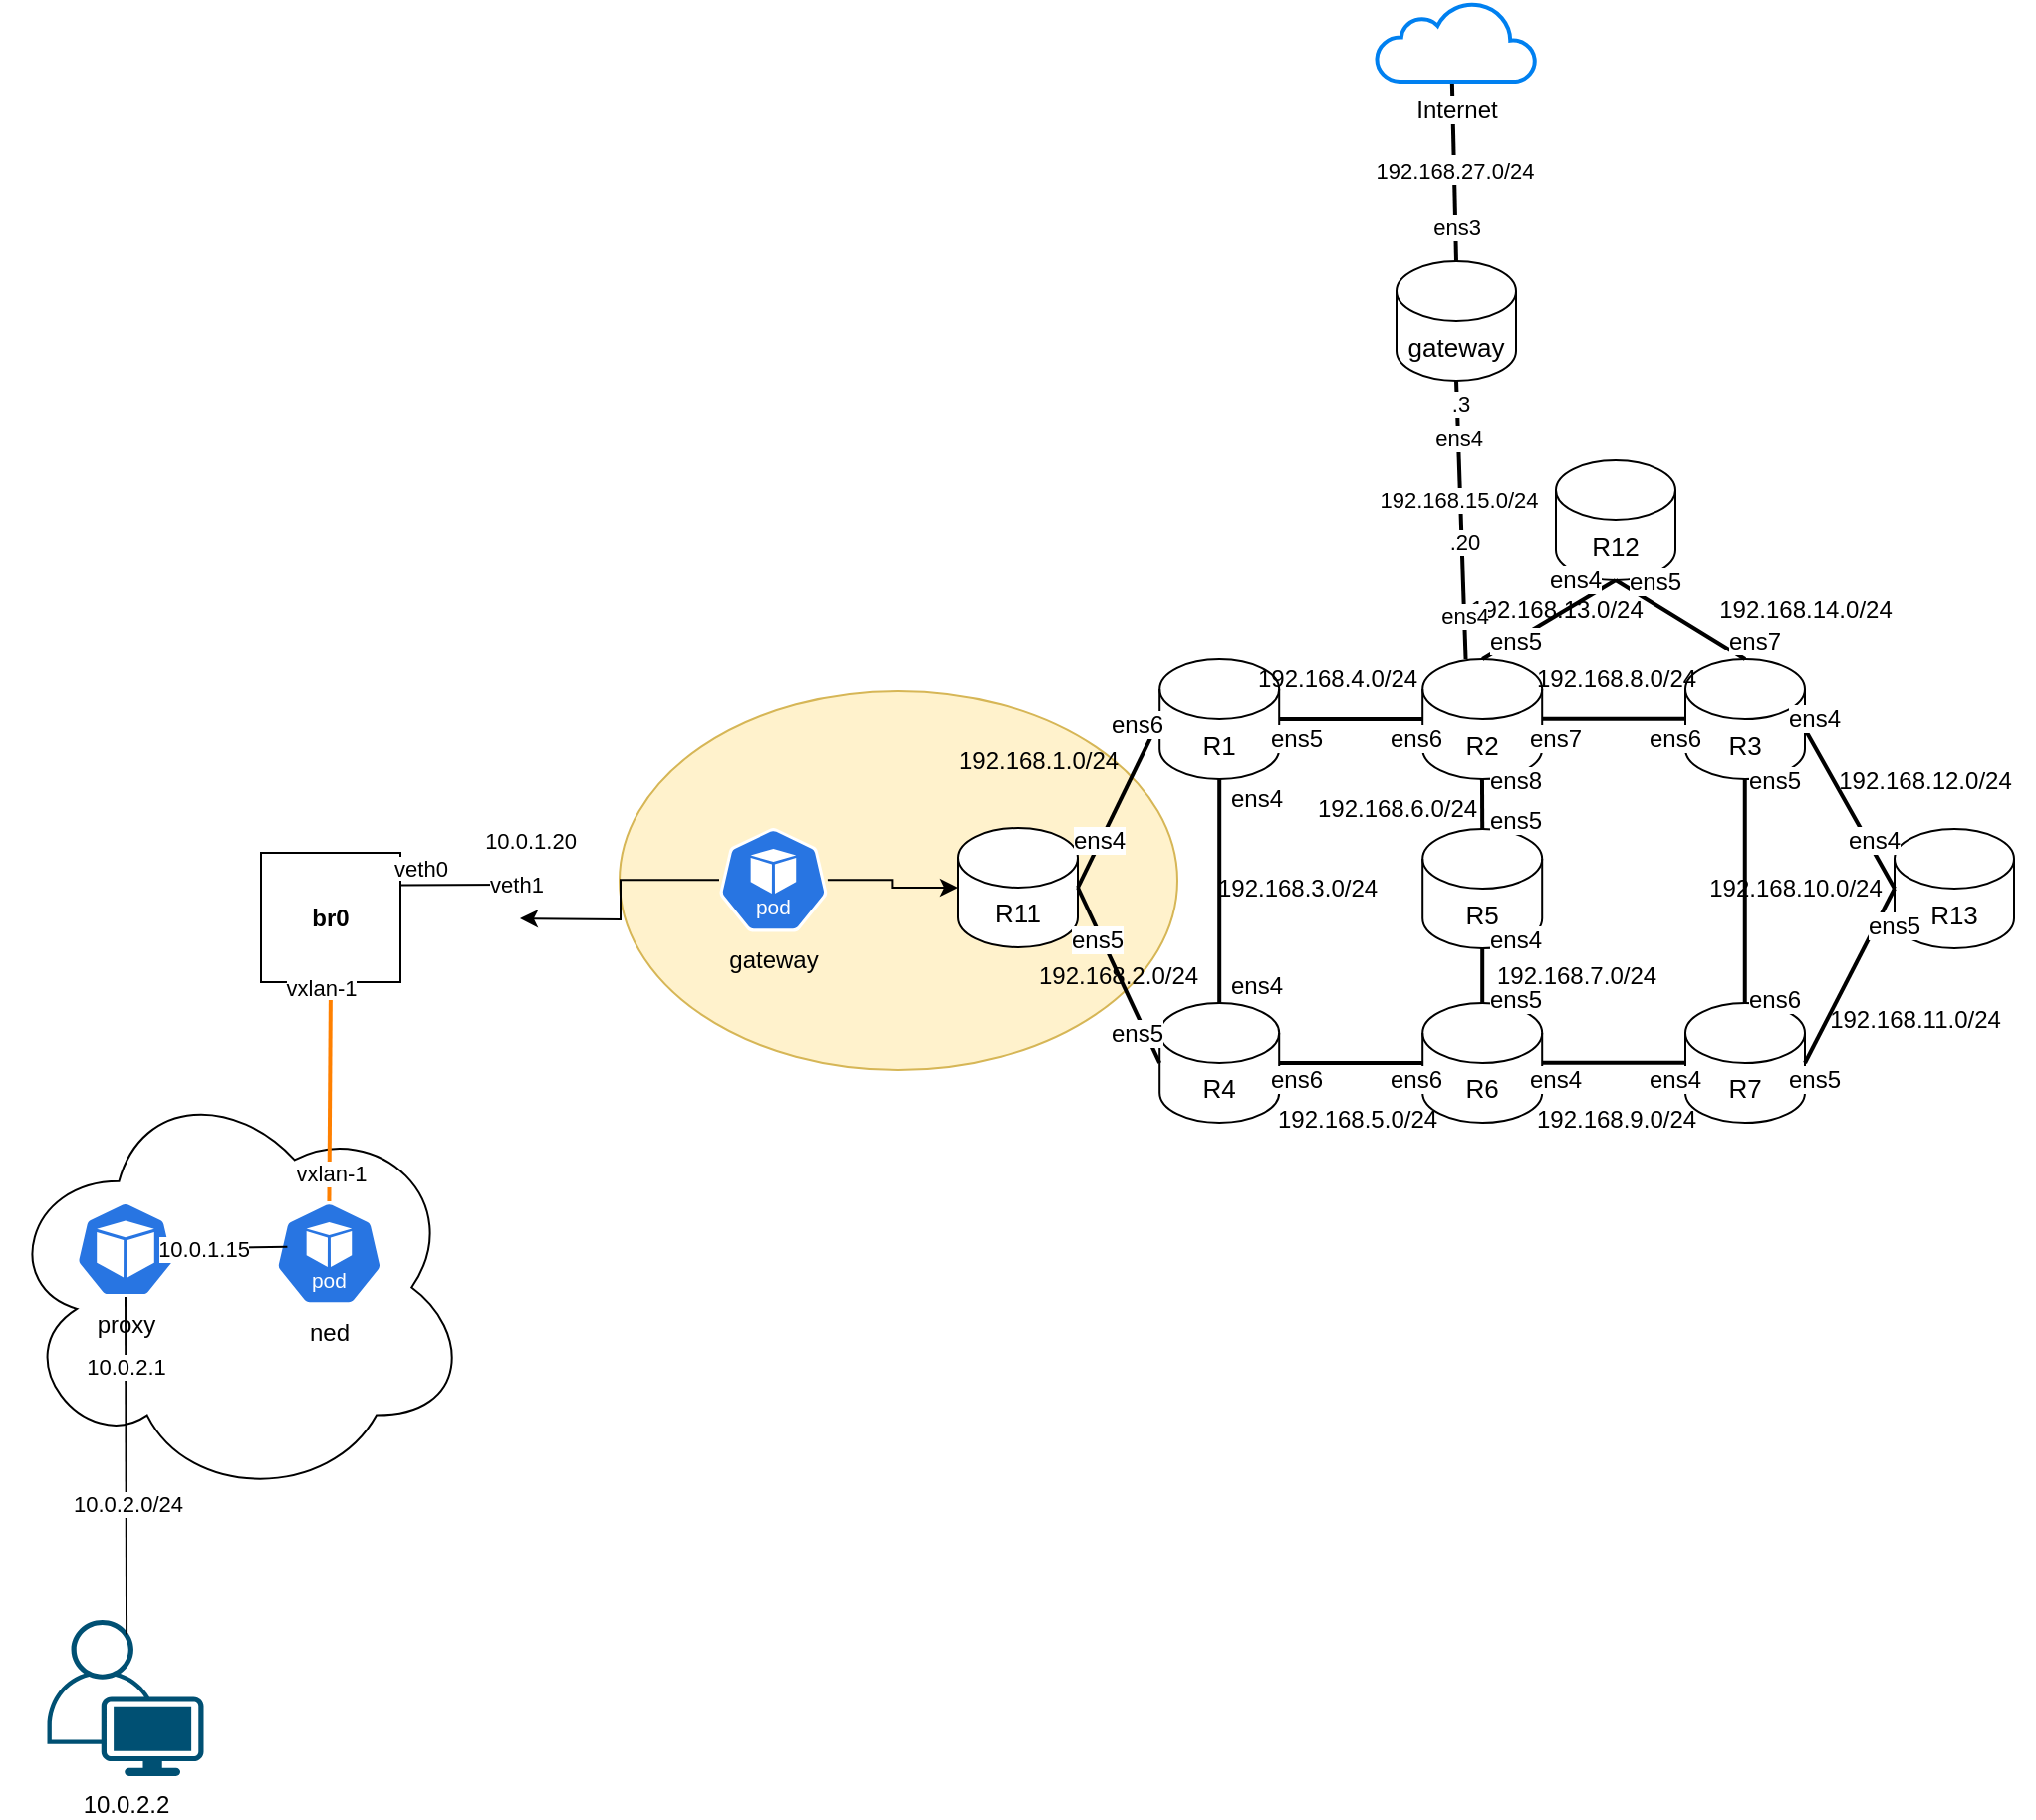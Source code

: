 <mxfile version="27.1.4">
  <diagram name="Página-1" id="AqzY-6GFsEjk-wBMrsei">
    <mxGraphModel dx="71" dy="-193" grid="1" gridSize="10" guides="1" tooltips="1" connect="1" arrows="1" fold="1" page="1" pageScale="1" pageWidth="1169" pageHeight="827" math="0" shadow="0">
      <root>
        <mxCell id="0" />
        <mxCell id="1" parent="0" />
        <mxCell id="caDoN5Qeqeb3D-998J45-99" value="" style="ellipse;whiteSpace=wrap;html=1;fillColor=#fff2cc;strokeColor=#d6b656;" vertex="1" parent="1">
          <mxGeometry x="1620" y="1486" width="280" height="190" as="geometry" />
        </mxCell>
        <mxCell id="caDoN5Qeqeb3D-998J45-100" value="&lt;b&gt;br0&lt;/b&gt;" style="rounded=0;whiteSpace=wrap;html=1;" vertex="1" parent="1">
          <mxGeometry x="1440" y="1567" width="70" height="65" as="geometry" />
        </mxCell>
        <mxCell id="caDoN5Qeqeb3D-998J45-101" value="" style="ellipse;shape=cloud;whiteSpace=wrap;html=1;" vertex="1" parent="1">
          <mxGeometry x="1310" y="1678.5" width="235" height="213.5" as="geometry" />
        </mxCell>
        <mxCell id="caDoN5Qeqeb3D-998J45-102" value="R13" style="shape=cylinder3;whiteSpace=wrap;html=1;boundedLbl=1;backgroundOutline=1;size=15;fontSize=13;fontStyle=0" vertex="1" parent="1">
          <mxGeometry x="2260" y="1555" width="60" height="60" as="geometry" />
        </mxCell>
        <mxCell id="caDoN5Qeqeb3D-998J45-103" value="R3" style="shape=cylinder3;whiteSpace=wrap;html=1;boundedLbl=1;backgroundOutline=1;size=15;fontSize=13;fontStyle=0" vertex="1" parent="1">
          <mxGeometry x="2155" y="1470" width="60" height="60" as="geometry" />
        </mxCell>
        <mxCell id="caDoN5Qeqeb3D-998J45-104" value="R7" style="shape=cylinder3;whiteSpace=wrap;html=1;boundedLbl=1;backgroundOutline=1;size=15;fontSize=13;fontStyle=0" vertex="1" parent="1">
          <mxGeometry x="2155" y="1642.5" width="60" height="60" as="geometry" />
        </mxCell>
        <mxCell id="caDoN5Qeqeb3D-998J45-105" value="R6" style="shape=cylinder3;whiteSpace=wrap;html=1;boundedLbl=1;backgroundOutline=1;size=15;fontSize=13;fontStyle=0" vertex="1" parent="1">
          <mxGeometry x="2023.1" y="1642.5" width="60" height="60" as="geometry" />
        </mxCell>
        <mxCell id="caDoN5Qeqeb3D-998J45-106" value="R5" style="shape=cylinder3;whiteSpace=wrap;html=1;boundedLbl=1;backgroundOutline=1;size=15;fontSize=13;fontStyle=0" vertex="1" parent="1">
          <mxGeometry x="2023.1" y="1555" width="60" height="60" as="geometry" />
        </mxCell>
        <mxCell id="caDoN5Qeqeb3D-998J45-107" value="R4" style="shape=cylinder3;whiteSpace=wrap;html=1;boundedLbl=1;backgroundOutline=1;size=15;fontSize=13;fontStyle=0" vertex="1" parent="1">
          <mxGeometry x="1891.1" y="1642.5" width="60" height="60" as="geometry" />
        </mxCell>
        <mxCell id="caDoN5Qeqeb3D-998J45-108" value="R11" style="shape=cylinder3;whiteSpace=wrap;html=1;boundedLbl=1;backgroundOutline=1;size=15;fontSize=13;fontStyle=0" vertex="1" parent="1">
          <mxGeometry x="1790" y="1554.5" width="60" height="60" as="geometry" />
        </mxCell>
        <mxCell id="caDoN5Qeqeb3D-998J45-109" value="R1" style="shape=cylinder3;whiteSpace=wrap;html=1;boundedLbl=1;backgroundOutline=1;size=15;fontSize=13;fontStyle=0" vertex="1" parent="1">
          <mxGeometry x="1891.1" y="1470" width="60" height="60" as="geometry" />
        </mxCell>
        <mxCell id="caDoN5Qeqeb3D-998J45-110" value="R12" style="shape=cylinder3;whiteSpace=wrap;html=1;boundedLbl=1;backgroundOutline=1;size=15;fontSize=13;fontStyle=0" vertex="1" parent="1">
          <mxGeometry x="2090" y="1370" width="60" height="60" as="geometry" />
        </mxCell>
        <mxCell id="caDoN5Qeqeb3D-998J45-111" value="" style="endArrow=none;html=1;rounded=0;exitX=0.5;exitY=0;exitDx=0;exitDy=0;exitPerimeter=0;strokeColor=default;strokeWidth=2;align=center;verticalAlign=middle;fontFamily=Helvetica;fontSize=13;fontColor=default;labelBackgroundColor=default;endFill=0;fontStyle=0;entryX=0.5;entryY=1;entryDx=0;entryDy=0;entryPerimeter=0;" edge="1" parent="1" source="caDoN5Qeqeb3D-998J45-107" target="caDoN5Qeqeb3D-998J45-109">
          <mxGeometry width="50" height="50" relative="1" as="geometry">
            <mxPoint x="1935" y="1554.5" as="sourcePoint" />
            <mxPoint x="1935" y="1489.5" as="targetPoint" />
          </mxGeometry>
        </mxCell>
        <mxCell id="caDoN5Qeqeb3D-998J45-112" value="" style="endArrow=none;html=1;rounded=0;exitX=1;exitY=0.5;exitDx=0;exitDy=0;exitPerimeter=0;strokeColor=default;strokeWidth=2;align=center;verticalAlign=middle;fontFamily=Helvetica;fontSize=13;fontColor=default;labelBackgroundColor=default;endFill=0;fontStyle=0;entryX=0;entryY=0.5;entryDx=0;entryDy=0;entryPerimeter=0;" edge="1" parent="1" source="caDoN5Qeqeb3D-998J45-108" target="caDoN5Qeqeb3D-998J45-109">
          <mxGeometry width="50" height="50" relative="1" as="geometry">
            <mxPoint x="1890.97" y="1582.5" as="sourcePoint" />
            <mxPoint x="1890.97" y="1522.5" as="targetPoint" />
          </mxGeometry>
        </mxCell>
        <mxCell id="caDoN5Qeqeb3D-998J45-113" value="" style="endArrow=none;html=1;rounded=0;exitX=1;exitY=0.5;exitDx=0;exitDy=0;exitPerimeter=0;strokeColor=default;strokeWidth=2;align=center;verticalAlign=middle;fontFamily=Helvetica;fontSize=13;fontColor=default;labelBackgroundColor=default;endFill=0;fontStyle=0;entryX=0;entryY=0.5;entryDx=0;entryDy=0;entryPerimeter=0;" edge="1" parent="1" source="caDoN5Qeqeb3D-998J45-108" target="caDoN5Qeqeb3D-998J45-107">
          <mxGeometry width="50" height="50" relative="1" as="geometry">
            <mxPoint x="1858.8" y="1598.5" as="sourcePoint" />
            <mxPoint x="1899.8" y="1538.5" as="targetPoint" />
          </mxGeometry>
        </mxCell>
        <mxCell id="caDoN5Qeqeb3D-998J45-114" value="R2" style="shape=cylinder3;whiteSpace=wrap;html=1;boundedLbl=1;backgroundOutline=1;size=15;fontSize=13;fontStyle=0" vertex="1" parent="1">
          <mxGeometry x="2023.1" y="1470" width="60" height="60" as="geometry" />
        </mxCell>
        <mxCell id="caDoN5Qeqeb3D-998J45-115" value="" style="endArrow=none;html=1;rounded=0;exitX=0.5;exitY=0;exitDx=0;exitDy=0;exitPerimeter=0;strokeColor=default;strokeWidth=2;align=center;verticalAlign=middle;fontFamily=Helvetica;fontSize=13;fontColor=default;labelBackgroundColor=default;endFill=0;fontStyle=0;entryX=0.5;entryY=1;entryDx=0;entryDy=0;entryPerimeter=0;" edge="1" parent="1" source="caDoN5Qeqeb3D-998J45-105" target="caDoN5Qeqeb3D-998J45-106">
          <mxGeometry width="50" height="50" relative="1" as="geometry">
            <mxPoint x="2052.9" y="1642.5" as="sourcePoint" />
            <mxPoint x="2053.29" y="1615.0" as="targetPoint" />
          </mxGeometry>
        </mxCell>
        <mxCell id="caDoN5Qeqeb3D-998J45-116" value="" style="endArrow=none;html=1;rounded=0;exitX=0.5;exitY=0;exitDx=0;exitDy=0;exitPerimeter=0;strokeColor=default;strokeWidth=2;align=center;verticalAlign=middle;fontFamily=Helvetica;fontSize=13;fontColor=default;labelBackgroundColor=default;endFill=0;fontStyle=0;entryX=0.5;entryY=1;entryDx=0;entryDy=0;entryPerimeter=0;" edge="1" parent="1" source="caDoN5Qeqeb3D-998J45-106">
          <mxGeometry width="50" height="50" relative="1" as="geometry">
            <mxPoint x="2052.98" y="1558" as="sourcePoint" />
            <mxPoint x="2052.98" y="1530" as="targetPoint" />
          </mxGeometry>
        </mxCell>
        <mxCell id="caDoN5Qeqeb3D-998J45-117" value="" style="endArrow=none;html=1;rounded=0;exitX=1;exitY=0.5;exitDx=0;exitDy=0;exitPerimeter=0;strokeColor=default;strokeWidth=2;align=center;verticalAlign=middle;fontFamily=Helvetica;fontSize=13;fontColor=default;labelBackgroundColor=default;endFill=0;fontStyle=0;entryX=0;entryY=0.5;entryDx=0;entryDy=0;entryPerimeter=0;" edge="1" parent="1" source="caDoN5Qeqeb3D-998J45-107" target="caDoN5Qeqeb3D-998J45-105">
          <mxGeometry width="50" height="50" relative="1" as="geometry">
            <mxPoint x="1951.1" y="1679" as="sourcePoint" />
            <mxPoint x="1951.1" y="1566" as="targetPoint" />
          </mxGeometry>
        </mxCell>
        <mxCell id="caDoN5Qeqeb3D-998J45-118" value="" style="endArrow=none;html=1;rounded=0;exitX=1;exitY=0.5;exitDx=0;exitDy=0;exitPerimeter=0;strokeColor=default;strokeWidth=2;align=center;verticalAlign=middle;fontFamily=Helvetica;fontSize=13;fontColor=default;labelBackgroundColor=default;endFill=0;fontStyle=0;entryX=0;entryY=0.5;entryDx=0;entryDy=0;entryPerimeter=0;" edge="1" parent="1">
          <mxGeometry width="50" height="50" relative="1" as="geometry">
            <mxPoint x="1951.1" y="1500" as="sourcePoint" />
            <mxPoint x="2023.1" y="1500" as="targetPoint" />
          </mxGeometry>
        </mxCell>
        <mxCell id="caDoN5Qeqeb3D-998J45-119" value="" style="endArrow=none;html=1;rounded=0;exitX=1;exitY=0.5;exitDx=0;exitDy=0;exitPerimeter=0;strokeColor=default;strokeWidth=2;align=center;verticalAlign=middle;fontFamily=Helvetica;fontSize=13;fontColor=default;labelBackgroundColor=default;endFill=0;fontStyle=0;entryX=0;entryY=0.5;entryDx=0;entryDy=0;entryPerimeter=0;" edge="1" parent="1">
          <mxGeometry width="50" height="50" relative="1" as="geometry">
            <mxPoint x="2083.1" y="1499.88" as="sourcePoint" />
            <mxPoint x="2155.1" y="1499.88" as="targetPoint" />
          </mxGeometry>
        </mxCell>
        <mxCell id="caDoN5Qeqeb3D-998J45-120" value="" style="endArrow=none;html=1;rounded=0;exitX=1;exitY=0.5;exitDx=0;exitDy=0;exitPerimeter=0;strokeColor=default;strokeWidth=2;align=center;verticalAlign=middle;fontFamily=Helvetica;fontSize=13;fontColor=default;labelBackgroundColor=default;endFill=0;fontStyle=0;entryX=0;entryY=0.5;entryDx=0;entryDy=0;entryPerimeter=0;" edge="1" parent="1">
          <mxGeometry width="50" height="50" relative="1" as="geometry">
            <mxPoint x="2083.1" y="1672.38" as="sourcePoint" />
            <mxPoint x="2155.1" y="1672.38" as="targetPoint" />
          </mxGeometry>
        </mxCell>
        <mxCell id="caDoN5Qeqeb3D-998J45-121" value="" style="endArrow=none;html=1;rounded=0;exitX=1;exitY=0.5;exitDx=0;exitDy=0;exitPerimeter=0;strokeColor=default;strokeWidth=2;align=center;verticalAlign=middle;fontFamily=Helvetica;fontSize=13;fontColor=default;labelBackgroundColor=default;endFill=0;fontStyle=0;entryX=0;entryY=0.5;entryDx=0;entryDy=0;entryPerimeter=0;" edge="1" parent="1" target="caDoN5Qeqeb3D-998J45-102">
          <mxGeometry width="50" height="50" relative="1" as="geometry">
            <mxPoint x="2215" y="1505" as="sourcePoint" />
            <mxPoint x="2256" y="1420" as="targetPoint" />
          </mxGeometry>
        </mxCell>
        <mxCell id="caDoN5Qeqeb3D-998J45-122" value="" style="endArrow=none;html=1;rounded=0;exitX=0.5;exitY=0;exitDx=0;exitDy=0;exitPerimeter=0;strokeColor=default;strokeWidth=2;align=center;verticalAlign=middle;fontFamily=Helvetica;fontSize=13;fontColor=default;labelBackgroundColor=default;endFill=0;fontStyle=0;entryX=0.5;entryY=1;entryDx=0;entryDy=0;entryPerimeter=0;" edge="1" parent="1">
          <mxGeometry width="50" height="50" relative="1" as="geometry">
            <mxPoint x="2184.88" y="1643" as="sourcePoint" />
            <mxPoint x="2184.88" y="1530" as="targetPoint" />
          </mxGeometry>
        </mxCell>
        <mxCell id="caDoN5Qeqeb3D-998J45-123" value="" style="endArrow=none;html=1;rounded=0;exitX=1;exitY=0.5;exitDx=0;exitDy=0;exitPerimeter=0;strokeColor=default;strokeWidth=2;align=center;verticalAlign=middle;fontFamily=Helvetica;fontSize=13;fontColor=default;labelBackgroundColor=default;endFill=0;fontStyle=0;entryX=0;entryY=0.5;entryDx=0;entryDy=0;entryPerimeter=0;" edge="1" parent="1" source="caDoN5Qeqeb3D-998J45-104" target="caDoN5Qeqeb3D-998J45-102">
          <mxGeometry width="50" height="50" relative="1" as="geometry">
            <mxPoint x="2215" y="1668.5" as="sourcePoint" />
            <mxPoint x="2260" y="1748.5" as="targetPoint" />
          </mxGeometry>
        </mxCell>
        <mxCell id="caDoN5Qeqeb3D-998J45-124" value="" style="endArrow=none;html=1;rounded=0;exitX=0.5;exitY=0;exitDx=0;exitDy=0;exitPerimeter=0;strokeColor=default;strokeWidth=2;align=center;verticalAlign=middle;fontFamily=Helvetica;fontSize=13;fontColor=default;labelBackgroundColor=default;endFill=0;fontStyle=0;entryX=0.5;entryY=1;entryDx=0;entryDy=0;entryPerimeter=0;" edge="1" parent="1" source="caDoN5Qeqeb3D-998J45-114" target="caDoN5Qeqeb3D-998J45-110">
          <mxGeometry width="50" height="50" relative="1" as="geometry">
            <mxPoint x="2093.1" y="1509.88" as="sourcePoint" />
            <mxPoint x="2165.1" y="1509.88" as="targetPoint" />
          </mxGeometry>
        </mxCell>
        <mxCell id="caDoN5Qeqeb3D-998J45-125" value="" style="endArrow=none;html=1;rounded=0;exitX=0.5;exitY=0;exitDx=0;exitDy=0;exitPerimeter=0;strokeColor=default;strokeWidth=2;align=center;verticalAlign=middle;fontFamily=Helvetica;fontSize=13;fontColor=default;labelBackgroundColor=default;endFill=0;fontStyle=0;" edge="1" parent="1" source="caDoN5Qeqeb3D-998J45-103">
          <mxGeometry width="50" height="50" relative="1" as="geometry">
            <mxPoint x="2063" y="1480" as="sourcePoint" />
            <mxPoint x="2120" y="1430" as="targetPoint" />
          </mxGeometry>
        </mxCell>
        <mxCell id="caDoN5Qeqeb3D-998J45-126" value="&lt;span style=&quot;background-color: rgb(255, 255, 255);&quot;&gt;ens4&lt;/span&gt;" style="text;html=1;align=center;verticalAlign=middle;whiteSpace=wrap;rounded=0;" vertex="1" parent="1">
          <mxGeometry x="1831.1" y="1546" width="60" height="30" as="geometry" />
        </mxCell>
        <mxCell id="caDoN5Qeqeb3D-998J45-127" value="&lt;span style=&quot;background-color: rgb(255, 255, 255);&quot;&gt;ens5&lt;/span&gt;" style="text;html=1;align=center;verticalAlign=middle;whiteSpace=wrap;rounded=0;" vertex="1" parent="1">
          <mxGeometry x="1830" y="1596" width="60" height="30" as="geometry" />
        </mxCell>
        <mxCell id="caDoN5Qeqeb3D-998J45-128" value="&lt;span style=&quot;background-color: rgb(255, 255, 255);&quot;&gt;ens5&lt;/span&gt;" style="text;html=1;align=center;verticalAlign=middle;whiteSpace=wrap;rounded=0;" vertex="1" parent="1">
          <mxGeometry x="1850" y="1642.5" width="60" height="30" as="geometry" />
        </mxCell>
        <mxCell id="caDoN5Qeqeb3D-998J45-129" value="&lt;span style=&quot;background-color: rgb(255, 255, 255);&quot;&gt;ens6&lt;/span&gt;" style="text;html=1;align=center;verticalAlign=middle;whiteSpace=wrap;rounded=0;" vertex="1" parent="1">
          <mxGeometry x="1850" y="1490" width="60" height="26" as="geometry" />
        </mxCell>
        <mxCell id="caDoN5Qeqeb3D-998J45-130" value="&lt;span style=&quot;background-color: rgb(255, 255, 255);&quot;&gt;ens4&lt;/span&gt;" style="text;html=1;align=center;verticalAlign=middle;whiteSpace=wrap;rounded=0;" vertex="1" parent="1">
          <mxGeometry x="1910" y="1524.5" width="60" height="30" as="geometry" />
        </mxCell>
        <mxCell id="caDoN5Qeqeb3D-998J45-131" value="&lt;span style=&quot;background-color: rgb(255, 255, 255);&quot;&gt;ens4&lt;/span&gt;" style="text;html=1;align=center;verticalAlign=middle;whiteSpace=wrap;rounded=0;" vertex="1" parent="1">
          <mxGeometry x="1910" y="1619" width="60" height="30" as="geometry" />
        </mxCell>
        <mxCell id="caDoN5Qeqeb3D-998J45-132" value="&lt;span style=&quot;background-color: rgb(255, 255, 255);&quot;&gt;ens6&lt;/span&gt;" style="text;html=1;align=center;verticalAlign=middle;whiteSpace=wrap;rounded=0;" vertex="1" parent="1">
          <mxGeometry x="1930" y="1666" width="60" height="30" as="geometry" />
        </mxCell>
        <mxCell id="caDoN5Qeqeb3D-998J45-133" value="&lt;span style=&quot;background-color: rgb(255, 255, 255);&quot;&gt;ens6&lt;/span&gt;" style="text;html=1;align=center;verticalAlign=middle;whiteSpace=wrap;rounded=0;" vertex="1" parent="1">
          <mxGeometry x="1990" y="1666" width="60" height="30" as="geometry" />
        </mxCell>
        <mxCell id="caDoN5Qeqeb3D-998J45-134" value="&lt;span style=&quot;background-color: light-dark(#ffffff, var(--ge-dark-color, #121212));&quot;&gt;ens4&lt;/span&gt;" style="text;html=1;align=center;verticalAlign=middle;whiteSpace=wrap;rounded=0;" vertex="1" parent="1">
          <mxGeometry x="2060" y="1666" width="60" height="30" as="geometry" />
        </mxCell>
        <mxCell id="caDoN5Qeqeb3D-998J45-135" value="&lt;span style=&quot;background-color: light-dark(#ffffff, var(--ge-dark-color, #121212));&quot;&gt;ens4&lt;/span&gt;" style="text;html=1;align=center;verticalAlign=middle;whiteSpace=wrap;rounded=0;" vertex="1" parent="1">
          <mxGeometry x="2120" y="1666" width="60" height="30" as="geometry" />
        </mxCell>
        <mxCell id="caDoN5Qeqeb3D-998J45-136" value="&lt;span style=&quot;background-color: light-dark(#ffffff, var(--ge-dark-color, #121212));&quot;&gt;ens5&lt;/span&gt;" style="text;html=1;align=center;verticalAlign=middle;whiteSpace=wrap;rounded=0;" vertex="1" parent="1">
          <mxGeometry x="2040" y="1626" width="60" height="30" as="geometry" />
        </mxCell>
        <mxCell id="caDoN5Qeqeb3D-998J45-137" value="&lt;span style=&quot;background-color: rgb(255, 255, 255);&quot;&gt;ens5&lt;/span&gt;" style="text;html=1;align=center;verticalAlign=middle;whiteSpace=wrap;rounded=0;" vertex="1" parent="1">
          <mxGeometry x="2040" y="1536" width="60" height="30" as="geometry" />
        </mxCell>
        <mxCell id="caDoN5Qeqeb3D-998J45-138" value="&lt;span style=&quot;background-color: rgb(255, 255, 255);&quot;&gt;ens4&lt;/span&gt;" style="text;html=1;align=center;verticalAlign=middle;whiteSpace=wrap;rounded=0;" vertex="1" parent="1">
          <mxGeometry x="2040" y="1596" width="60" height="30" as="geometry" />
        </mxCell>
        <mxCell id="caDoN5Qeqeb3D-998J45-139" value="&lt;span style=&quot;background-color: rgb(255, 255, 255);&quot;&gt;ens8&lt;/span&gt;" style="text;html=1;align=center;verticalAlign=middle;whiteSpace=wrap;rounded=0;" vertex="1" parent="1">
          <mxGeometry x="2040" y="1516" width="60" height="30" as="geometry" />
        </mxCell>
        <mxCell id="caDoN5Qeqeb3D-998J45-140" value="&lt;span style=&quot;background-color: light-dark(#ffffff, var(--ge-dark-color, #121212));&quot;&gt;ens6&lt;/span&gt;" style="text;html=1;align=center;verticalAlign=middle;whiteSpace=wrap;rounded=0;" vertex="1" parent="1">
          <mxGeometry x="1990" y="1494.5" width="60" height="30" as="geometry" />
        </mxCell>
        <mxCell id="caDoN5Qeqeb3D-998J45-141" value="&lt;span style=&quot;background-color: rgb(255, 255, 255);&quot;&gt;ens5&lt;/span&gt;" style="text;html=1;align=center;verticalAlign=middle;whiteSpace=wrap;rounded=0;" vertex="1" parent="1">
          <mxGeometry x="1930" y="1496" width="60" height="28.5" as="geometry" />
        </mxCell>
        <mxCell id="caDoN5Qeqeb3D-998J45-142" value="&lt;span style=&quot;background-color: rgb(255, 255, 255);&quot;&gt;ens7&lt;/span&gt;" style="text;html=1;align=center;verticalAlign=middle;whiteSpace=wrap;rounded=0;" vertex="1" parent="1">
          <mxGeometry x="2060" y="1494.5" width="60" height="30" as="geometry" />
        </mxCell>
        <mxCell id="caDoN5Qeqeb3D-998J45-143" value="&lt;span style=&quot;background-color: rgb(255, 255, 255);&quot;&gt;ens6&lt;/span&gt;" style="text;html=1;align=center;verticalAlign=middle;whiteSpace=wrap;rounded=0;" vertex="1" parent="1">
          <mxGeometry x="2120" y="1494.5" width="60" height="30" as="geometry" />
        </mxCell>
        <mxCell id="caDoN5Qeqeb3D-998J45-144" value="&lt;span style=&quot;background-color: rgb(255, 255, 255);&quot;&gt;ens6&lt;/span&gt;" style="text;html=1;align=center;verticalAlign=middle;whiteSpace=wrap;rounded=0;" vertex="1" parent="1">
          <mxGeometry x="2170" y="1626" width="60" height="30" as="geometry" />
        </mxCell>
        <mxCell id="caDoN5Qeqeb3D-998J45-145" value="&lt;span style=&quot;background-color: light-dark(#ffffff, var(--ge-dark-color, #121212));&quot;&gt;ens5&lt;/span&gt;" style="text;html=1;align=center;verticalAlign=middle;whiteSpace=wrap;rounded=0;" vertex="1" parent="1">
          <mxGeometry x="2170" y="1516" width="60" height="30" as="geometry" />
        </mxCell>
        <mxCell id="caDoN5Qeqeb3D-998J45-146" value="&lt;span style=&quot;background-color: rgb(255, 255, 255);&quot;&gt;ens5&lt;/span&gt;" style="text;html=1;align=center;verticalAlign=middle;whiteSpace=wrap;rounded=0;" vertex="1" parent="1">
          <mxGeometry x="2190" y="1666" width="60" height="30" as="geometry" />
        </mxCell>
        <mxCell id="caDoN5Qeqeb3D-998J45-147" value="&lt;span style=&quot;background-color: rgb(255, 255, 255);&quot;&gt;ens5&lt;/span&gt;" style="text;html=1;align=center;verticalAlign=middle;whiteSpace=wrap;rounded=0;" vertex="1" parent="1">
          <mxGeometry x="2230" y="1589" width="60" height="30" as="geometry" />
        </mxCell>
        <mxCell id="caDoN5Qeqeb3D-998J45-148" value="&lt;span style=&quot;background-color: rgb(255, 255, 255);&quot;&gt;ens4&lt;/span&gt;" style="text;html=1;align=center;verticalAlign=middle;whiteSpace=wrap;rounded=0;" vertex="1" parent="1">
          <mxGeometry x="2220" y="1546" width="60" height="30" as="geometry" />
        </mxCell>
        <mxCell id="caDoN5Qeqeb3D-998J45-149" value="&lt;span style=&quot;background-color: rgb(255, 255, 255);&quot;&gt;ens4&lt;/span&gt;" style="text;html=1;align=center;verticalAlign=middle;whiteSpace=wrap;rounded=0;" vertex="1" parent="1">
          <mxGeometry x="2190" y="1485" width="60" height="30" as="geometry" />
        </mxCell>
        <mxCell id="caDoN5Qeqeb3D-998J45-150" value="&lt;span style=&quot;background-color: rgb(255, 255, 255);&quot;&gt;ens7&lt;/span&gt;" style="text;html=1;align=center;verticalAlign=middle;whiteSpace=wrap;rounded=0;" vertex="1" parent="1">
          <mxGeometry x="2160" y="1446" width="60" height="30" as="geometry" />
        </mxCell>
        <mxCell id="caDoN5Qeqeb3D-998J45-151" value="&lt;span style=&quot;background-color: rgb(255, 255, 255);&quot;&gt;ens5&lt;/span&gt;" style="text;html=1;align=center;verticalAlign=middle;whiteSpace=wrap;rounded=0;" vertex="1" parent="1">
          <mxGeometry x="2040" y="1446" width="60" height="30" as="geometry" />
        </mxCell>
        <mxCell id="caDoN5Qeqeb3D-998J45-152" value="&lt;span style=&quot;background-color: rgb(255, 255, 255);&quot;&gt;ens4&lt;/span&gt;" style="text;html=1;align=center;verticalAlign=middle;whiteSpace=wrap;rounded=0;" vertex="1" parent="1">
          <mxGeometry x="2070" y="1415" width="60" height="30" as="geometry" />
        </mxCell>
        <mxCell id="caDoN5Qeqeb3D-998J45-153" value="&lt;span style=&quot;background-color: rgb(255, 255, 255);&quot;&gt;ens5&lt;/span&gt;" style="text;html=1;align=center;verticalAlign=middle;whiteSpace=wrap;rounded=0;" vertex="1" parent="1">
          <mxGeometry x="2110" y="1416" width="60" height="30" as="geometry" />
        </mxCell>
        <mxCell id="caDoN5Qeqeb3D-998J45-154" value="192.168.1.0/24" style="text;html=1;align=center;verticalAlign=middle;resizable=0;points=[];autosize=1;strokeColor=none;fillColor=none;" vertex="1" parent="1">
          <mxGeometry x="1780" y="1506" width="100" height="30" as="geometry" />
        </mxCell>
        <mxCell id="caDoN5Qeqeb3D-998J45-155" value="192.168.2.0/24" style="text;html=1;align=center;verticalAlign=middle;resizable=0;points=[];autosize=1;strokeColor=none;fillColor=none;" vertex="1" parent="1">
          <mxGeometry x="1820" y="1614" width="100" height="30" as="geometry" />
        </mxCell>
        <mxCell id="caDoN5Qeqeb3D-998J45-156" value="192.168.5.0/24" style="text;html=1;align=center;verticalAlign=middle;resizable=0;points=[];autosize=1;strokeColor=none;fillColor=none;" vertex="1" parent="1">
          <mxGeometry x="1940" y="1686" width="100" height="30" as="geometry" />
        </mxCell>
        <mxCell id="caDoN5Qeqeb3D-998J45-157" value="192.168.3.0/24" style="text;html=1;align=center;verticalAlign=middle;resizable=0;points=[];autosize=1;strokeColor=none;fillColor=none;" vertex="1" parent="1">
          <mxGeometry x="1909.5" y="1570" width="100" height="30" as="geometry" />
        </mxCell>
        <mxCell id="caDoN5Qeqeb3D-998J45-158" value="192.168.4.0/24" style="text;html=1;align=center;verticalAlign=middle;resizable=0;points=[];autosize=1;strokeColor=none;fillColor=none;" vertex="1" parent="1">
          <mxGeometry x="1930" y="1464.5" width="100" height="30" as="geometry" />
        </mxCell>
        <mxCell id="caDoN5Qeqeb3D-998J45-159" value="192.168.8.0/24" style="text;html=1;align=center;verticalAlign=middle;resizable=0;points=[];autosize=1;strokeColor=none;fillColor=none;" vertex="1" parent="1">
          <mxGeometry x="2070" y="1464.5" width="100" height="30" as="geometry" />
        </mxCell>
        <mxCell id="caDoN5Qeqeb3D-998J45-160" value="192.168.6.0/24" style="text;html=1;align=center;verticalAlign=middle;resizable=0;points=[];autosize=1;strokeColor=none;fillColor=none;" vertex="1" parent="1">
          <mxGeometry x="1960" y="1530" width="100" height="30" as="geometry" />
        </mxCell>
        <mxCell id="caDoN5Qeqeb3D-998J45-161" value="192.168.7.0/24" style="text;html=1;align=center;verticalAlign=middle;resizable=0;points=[];autosize=1;strokeColor=none;fillColor=none;" vertex="1" parent="1">
          <mxGeometry x="2050" y="1614" width="100" height="30" as="geometry" />
        </mxCell>
        <mxCell id="caDoN5Qeqeb3D-998J45-162" value="192.168.9.0/24" style="text;html=1;align=center;verticalAlign=middle;resizable=0;points=[];autosize=1;strokeColor=none;fillColor=none;" vertex="1" parent="1">
          <mxGeometry x="2070" y="1686" width="100" height="30" as="geometry" />
        </mxCell>
        <mxCell id="caDoN5Qeqeb3D-998J45-163" value="192.168.10.0/24" style="text;html=1;align=center;verticalAlign=middle;resizable=0;points=[];autosize=1;strokeColor=none;fillColor=none;" vertex="1" parent="1">
          <mxGeometry x="2155" y="1570" width="110" height="30" as="geometry" />
        </mxCell>
        <mxCell id="caDoN5Qeqeb3D-998J45-164" value="192.168.11.0/24" style="text;html=1;align=center;verticalAlign=middle;resizable=0;points=[];autosize=1;strokeColor=none;fillColor=none;" vertex="1" parent="1">
          <mxGeometry x="2215" y="1636" width="110" height="30" as="geometry" />
        </mxCell>
        <mxCell id="caDoN5Qeqeb3D-998J45-165" value="192.168.12.0/24" style="text;html=1;align=center;verticalAlign=middle;resizable=0;points=[];autosize=1;strokeColor=none;fillColor=none;" vertex="1" parent="1">
          <mxGeometry x="2220" y="1516" width="110" height="30" as="geometry" />
        </mxCell>
        <mxCell id="caDoN5Qeqeb3D-998J45-166" value="192.168.14.0/24" style="text;html=1;align=center;verticalAlign=middle;resizable=0;points=[];autosize=1;strokeColor=none;fillColor=none;" vertex="1" parent="1">
          <mxGeometry x="2160" y="1430" width="110" height="30" as="geometry" />
        </mxCell>
        <mxCell id="caDoN5Qeqeb3D-998J45-167" value="192.168.13.0/24" style="text;html=1;align=center;verticalAlign=middle;resizable=0;points=[];autosize=1;strokeColor=none;fillColor=none;" vertex="1" parent="1">
          <mxGeometry x="2035" y="1430" width="110" height="30" as="geometry" />
        </mxCell>
        <mxCell id="caDoN5Qeqeb3D-998J45-168" value="ned" style="aspect=fixed;sketch=0;html=1;dashed=0;whitespace=wrap;verticalLabelPosition=bottom;verticalAlign=top;fillColor=#2875E2;strokeColor=#ffffff;points=[[0.005,0.63,0],[0.1,0.2,0],[0.9,0.2,0],[0.5,0,0],[0.995,0.63,0],[0.72,0.99,0],[0.5,1,0],[0.28,0.99,0]];shape=mxgraph.kubernetes.icon2;kubernetesLabel=1;prIcon=pod" vertex="1" parent="1">
          <mxGeometry x="1447" y="1742" width="54.44" height="52.25" as="geometry" />
        </mxCell>
        <mxCell id="caDoN5Qeqeb3D-998J45-169" value="proxy" style="aspect=fixed;sketch=0;html=1;dashed=0;whitespace=wrap;verticalLabelPosition=bottom;verticalAlign=top;fillColor=#2875E2;strokeColor=#ffffff;points=[[0.005,0.63,0],[0.1,0.2,0],[0.9,0.2,0],[0.5,0,0],[0.995,0.63,0],[0.72,0.99,0],[0.5,1,0],[0.28,0.99,0]];shape=mxgraph.kubernetes.icon2;prIcon=pod" vertex="1" parent="1">
          <mxGeometry x="1347" y="1742" width="50" height="48" as="geometry" />
        </mxCell>
        <mxCell id="caDoN5Qeqeb3D-998J45-170" value="" style="endArrow=none;html=1;rounded=0;entryX=0.114;entryY=0.438;entryDx=0;entryDy=0;entryPerimeter=0;" edge="1" parent="1" source="caDoN5Qeqeb3D-998J45-169" target="caDoN5Qeqeb3D-998J45-168">
          <mxGeometry width="50" height="50" relative="1" as="geometry">
            <mxPoint x="1667" y="1682" as="sourcePoint" />
            <mxPoint x="1717" y="1632" as="targetPoint" />
          </mxGeometry>
        </mxCell>
        <mxCell id="caDoN5Qeqeb3D-998J45-171" value="10.0.1.15" style="edgeLabel;html=1;align=center;verticalAlign=middle;resizable=0;points=[];" vertex="1" connectable="0" parent="caDoN5Qeqeb3D-998J45-170">
          <mxGeometry x="-0.496" relative="1" as="geometry">
            <mxPoint as="offset" />
          </mxGeometry>
        </mxCell>
        <mxCell id="caDoN5Qeqeb3D-998J45-172" value="10.0.2.2" style="points=[[0.35,0,0],[0.98,0.51,0],[1,0.71,0],[0.67,1,0],[0,0.795,0],[0,0.65,0]];verticalLabelPosition=bottom;sketch=0;html=1;verticalAlign=top;aspect=fixed;align=center;pointerEvents=1;shape=mxgraph.cisco19.user;fillColor=#005073;strokeColor=none;" vertex="1" parent="1">
          <mxGeometry x="1332.75" y="1952" width="78.5" height="78.5" as="geometry" />
        </mxCell>
        <mxCell id="caDoN5Qeqeb3D-998J45-173" value="" style="endArrow=none;html=1;rounded=0;exitX=0.507;exitY=0.092;exitDx=0;exitDy=0;exitPerimeter=0;entryX=0.5;entryY=1;entryDx=0;entryDy=0;entryPerimeter=0;" edge="1" parent="1" source="caDoN5Qeqeb3D-998J45-172" target="caDoN5Qeqeb3D-998J45-169">
          <mxGeometry width="50" height="50" relative="1" as="geometry">
            <mxPoint x="1447" y="1812" as="sourcePoint" />
            <mxPoint x="1497" y="1762" as="targetPoint" />
          </mxGeometry>
        </mxCell>
        <mxCell id="caDoN5Qeqeb3D-998J45-174" value="10.0.2.0/24" style="edgeLabel;html=1;align=center;verticalAlign=middle;resizable=0;points=[];" vertex="1" connectable="0" parent="caDoN5Qeqeb3D-998J45-173">
          <mxGeometry x="-0.23" relative="1" as="geometry">
            <mxPoint as="offset" />
          </mxGeometry>
        </mxCell>
        <mxCell id="caDoN5Qeqeb3D-998J45-175" value="10.0.2.1" style="edgeLabel;html=1;align=center;verticalAlign=middle;resizable=0;points=[];" vertex="1" connectable="0" parent="caDoN5Qeqeb3D-998J45-173">
          <mxGeometry x="0.584" relative="1" as="geometry">
            <mxPoint as="offset" />
          </mxGeometry>
        </mxCell>
        <mxCell id="caDoN5Qeqeb3D-998J45-176" value="" style="endArrow=none;html=1;rounded=0;entryX=0;entryY=0;entryDx=0;entryDy=22.5;entryPerimeter=0;exitX=1;exitY=0.25;exitDx=0;exitDy=0;" edge="1" parent="1" source="caDoN5Qeqeb3D-998J45-100">
          <mxGeometry width="50" height="50" relative="1" as="geometry">
            <mxPoint x="1472" y="1570.16" as="sourcePoint" />
            <mxPoint x="1580.0" y="1583" as="targetPoint" />
          </mxGeometry>
        </mxCell>
        <mxCell id="caDoN5Qeqeb3D-998J45-177" value="veth1" style="edgeLabel;html=1;align=center;verticalAlign=middle;resizable=0;points=[];" vertex="1" connectable="0" parent="caDoN5Qeqeb3D-998J45-176">
          <mxGeometry x="0.642" relative="1" as="geometry">
            <mxPoint as="offset" />
          </mxGeometry>
        </mxCell>
        <mxCell id="caDoN5Qeqeb3D-998J45-178" value="" style="endArrow=none;html=1;rounded=0;exitX=0.5;exitY=0;exitDx=0;exitDy=0;exitPerimeter=0;entryX=0.5;entryY=1;entryDx=0;entryDy=0;fillColor=#FFB366;strokeColor=#FF8000;strokeWidth=2;" edge="1" parent="1" source="caDoN5Qeqeb3D-998J45-168" target="caDoN5Qeqeb3D-998J45-100">
          <mxGeometry width="50" height="50" relative="1" as="geometry">
            <mxPoint x="1674" y="1767.75" as="sourcePoint" />
            <mxPoint x="1472" y="1634" as="targetPoint" />
          </mxGeometry>
        </mxCell>
        <mxCell id="caDoN5Qeqeb3D-998J45-179" value="&lt;div&gt;&lt;span style=&quot;font-size: 12px; text-wrap-mode: wrap; background-color: rgb(236, 236, 236);&quot;&gt;&lt;br&gt;&lt;/span&gt;&lt;/div&gt;" style="edgeLabel;html=1;align=center;verticalAlign=middle;resizable=0;points=[];" vertex="1" connectable="0" parent="caDoN5Qeqeb3D-998J45-178">
          <mxGeometry x="0.827" y="1" relative="1" as="geometry">
            <mxPoint x="173" y="-3" as="offset" />
          </mxGeometry>
        </mxCell>
        <mxCell id="caDoN5Qeqeb3D-998J45-180" value="&lt;div&gt;&lt;br&gt;&lt;/div&gt;" style="edgeLabel;html=1;align=center;verticalAlign=middle;resizable=0;points=[];" vertex="1" connectable="0" parent="caDoN5Qeqeb3D-998J45-178">
          <mxGeometry x="0.84" y="1" relative="1" as="geometry">
            <mxPoint x="-37" y="-90" as="offset" />
          </mxGeometry>
        </mxCell>
        <mxCell id="caDoN5Qeqeb3D-998J45-181" value="vxlan-1" style="edgeLabel;html=1;align=center;verticalAlign=middle;resizable=0;points=[];" vertex="1" connectable="0" parent="caDoN5Qeqeb3D-998J45-178">
          <mxGeometry x="-0.747" relative="1" as="geometry">
            <mxPoint as="offset" />
          </mxGeometry>
        </mxCell>
        <mxCell id="caDoN5Qeqeb3D-998J45-182" value="&lt;span style=&quot;font-size: 11px; background-color: rgb(255, 255, 255);&quot;&gt;10.0.1.20&lt;/span&gt;" style="text;html=1;align=center;verticalAlign=middle;resizable=0;points=[];autosize=1;strokeColor=none;fillColor=none;" vertex="1" parent="1">
          <mxGeometry x="1540" y="1546" width="70" height="30" as="geometry" />
        </mxCell>
        <mxCell id="caDoN5Qeqeb3D-998J45-183" value="&lt;span style=&quot;font-size: 11px; background-color: rgb(255, 255, 255);&quot;&gt;vxlan-1&lt;/span&gt;" style="text;html=1;align=center;verticalAlign=middle;resizable=0;points=[];autosize=1;strokeColor=none;fillColor=none;" vertex="1" parent="1">
          <mxGeometry x="1440" y="1620" width="60" height="30" as="geometry" />
        </mxCell>
        <mxCell id="caDoN5Qeqeb3D-998J45-184" value="&lt;span style=&quot;font-size: 11px; background-color: rgb(255, 255, 255);&quot;&gt;veth0&lt;/span&gt;" style="text;html=1;align=center;verticalAlign=middle;resizable=0;points=[];autosize=1;strokeColor=none;fillColor=none;" vertex="1" parent="1">
          <mxGeometry x="1495" y="1560" width="50" height="30" as="geometry" />
        </mxCell>
        <mxCell id="caDoN5Qeqeb3D-998J45-185" value="" style="endArrow=none;html=1;rounded=0;exitX=0.5;exitY=0;exitDx=0;exitDy=0;exitPerimeter=0;strokeColor=default;strokeWidth=2;align=center;verticalAlign=middle;fontFamily=Helvetica;fontSize=13;fontColor=default;labelBackgroundColor=default;endFill=0;fontStyle=0;entryX=0.5;entryY=1;entryDx=0;entryDy=0;entryPerimeter=0;" edge="1" parent="1" target="caDoN5Qeqeb3D-998J45-191">
          <mxGeometry width="50" height="50" relative="1" as="geometry">
            <mxPoint x="2044.77" y="1470" as="sourcePoint" />
            <mxPoint x="1940" y="1380" as="targetPoint" />
          </mxGeometry>
        </mxCell>
        <mxCell id="caDoN5Qeqeb3D-998J45-186" value="ens4" style="edgeLabel;html=1;align=center;verticalAlign=middle;resizable=0;points=[];" vertex="1" connectable="0" parent="caDoN5Qeqeb3D-998J45-185">
          <mxGeometry x="-0.683" relative="1" as="geometry">
            <mxPoint as="offset" />
          </mxGeometry>
        </mxCell>
        <mxCell id="caDoN5Qeqeb3D-998J45-187" value=".20" style="edgeLabel;html=1;align=center;verticalAlign=middle;resizable=0;points=[];" vertex="1" connectable="0" parent="caDoN5Qeqeb3D-998J45-185">
          <mxGeometry x="-0.159" y="-1" relative="1" as="geometry">
            <mxPoint as="offset" />
          </mxGeometry>
        </mxCell>
        <mxCell id="caDoN5Qeqeb3D-998J45-188" value=".3" style="edgeLabel;html=1;align=center;verticalAlign=middle;resizable=0;points=[];" vertex="1" connectable="0" parent="caDoN5Qeqeb3D-998J45-185">
          <mxGeometry x="0.831" y="-1" relative="1" as="geometry">
            <mxPoint as="offset" />
          </mxGeometry>
        </mxCell>
        <mxCell id="caDoN5Qeqeb3D-998J45-189" value="ens4" style="edgeLabel;html=1;align=center;verticalAlign=middle;resizable=0;points=[];" vertex="1" connectable="0" parent="caDoN5Qeqeb3D-998J45-185">
          <mxGeometry x="0.587" relative="1" as="geometry">
            <mxPoint as="offset" />
          </mxGeometry>
        </mxCell>
        <mxCell id="caDoN5Qeqeb3D-998J45-190" value="192.168.15.0/24" style="edgeLabel;html=1;align=center;verticalAlign=middle;resizable=0;points=[];" vertex="1" connectable="0" parent="caDoN5Qeqeb3D-998J45-185">
          <mxGeometry x="0.148" y="1" relative="1" as="geometry">
            <mxPoint as="offset" />
          </mxGeometry>
        </mxCell>
        <mxCell id="caDoN5Qeqeb3D-998J45-191" value="gateway" style="shape=cylinder3;whiteSpace=wrap;html=1;boundedLbl=1;backgroundOutline=1;size=15;fontSize=13;fontStyle=0" vertex="1" parent="1">
          <mxGeometry x="2010" y="1270" width="60" height="60" as="geometry" />
        </mxCell>
        <mxCell id="caDoN5Qeqeb3D-998J45-192" value="&lt;span style=&quot;font-size: 11px;&quot;&gt;192.168.27.0/24&lt;/span&gt;" style="endArrow=none;html=1;rounded=0;strokeColor=default;strokeWidth=2;align=center;verticalAlign=middle;fontFamily=Helvetica;fontSize=13;fontColor=default;labelBackgroundColor=default;endFill=0;fontStyle=0;entryX=0.473;entryY=0.918;entryDx=0;entryDy=0;entryPerimeter=0;" edge="1" parent="1" target="caDoN5Qeqeb3D-998J45-194">
          <mxGeometry width="50" height="50" relative="1" as="geometry">
            <mxPoint x="2040" y="1270" as="sourcePoint" />
            <mxPoint x="1740" y="1300" as="targetPoint" />
          </mxGeometry>
        </mxCell>
        <mxCell id="caDoN5Qeqeb3D-998J45-193" value="ens3" style="edgeLabel;html=1;align=center;verticalAlign=middle;resizable=0;points=[];" vertex="1" connectable="0" parent="caDoN5Qeqeb3D-998J45-192">
          <mxGeometry x="-0.644" relative="1" as="geometry">
            <mxPoint y="-1" as="offset" />
          </mxGeometry>
        </mxCell>
        <mxCell id="caDoN5Qeqeb3D-998J45-194" value="Internet" style="html=1;verticalLabelPosition=bottom;align=center;labelBackgroundColor=#ffffff;verticalAlign=top;strokeWidth=2;strokeColor=#0080F0;shadow=0;dashed=0;shape=mxgraph.ios7.icons.cloud;" vertex="1" parent="1">
          <mxGeometry x="2000" y="1140" width="80" height="40" as="geometry" />
        </mxCell>
        <mxCell id="caDoN5Qeqeb3D-998J45-197" style="edgeStyle=orthogonalEdgeStyle;rounded=0;orthogonalLoop=1;jettySize=auto;html=1;" edge="1" parent="1" source="caDoN5Qeqeb3D-998J45-195">
          <mxGeometry relative="1" as="geometry">
            <mxPoint x="1570.0" y="1600" as="targetPoint" />
          </mxGeometry>
        </mxCell>
        <mxCell id="caDoN5Qeqeb3D-998J45-195" value="gateway" style="aspect=fixed;sketch=0;html=1;dashed=0;whitespace=wrap;verticalLabelPosition=bottom;verticalAlign=top;fillColor=#2875E2;strokeColor=#ffffff;points=[[0.005,0.63,0],[0.1,0.2,0],[0.9,0.2,0],[0.5,0,0],[0.995,0.63,0],[0.72,0.99,0],[0.5,1,0],[0.28,0.99,0]];shape=mxgraph.kubernetes.icon2;kubernetesLabel=1;prIcon=pod" vertex="1" parent="1">
          <mxGeometry x="1670" y="1554.5" width="54.44" height="52.25" as="geometry" />
        </mxCell>
        <mxCell id="caDoN5Qeqeb3D-998J45-196" style="edgeStyle=orthogonalEdgeStyle;rounded=0;orthogonalLoop=1;jettySize=auto;html=1;entryX=0;entryY=0.5;entryDx=0;entryDy=0;entryPerimeter=0;" edge="1" parent="1" source="caDoN5Qeqeb3D-998J45-195" target="caDoN5Qeqeb3D-998J45-108">
          <mxGeometry relative="1" as="geometry" />
        </mxCell>
      </root>
    </mxGraphModel>
  </diagram>
</mxfile>
